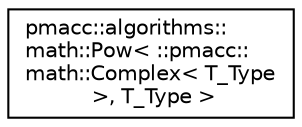 digraph "Graphical Class Hierarchy"
{
 // LATEX_PDF_SIZE
  edge [fontname="Helvetica",fontsize="10",labelfontname="Helvetica",labelfontsize="10"];
  node [fontname="Helvetica",fontsize="10",shape=record];
  rankdir="LR";
  Node0 [label="pmacc::algorithms::\lmath::Pow\< ::pmacc::\lmath::Complex\< T_Type\l \>, T_Type \>",height=0.2,width=0.4,color="black", fillcolor="white", style="filled",URL="$structpmacc_1_1algorithms_1_1math_1_1_pow_3_01_1_1pmacc_1_1math_1_1_complex_3_01_t___type_01_4_00_01_t___type_01_4.html",tooltip=" "];
}
